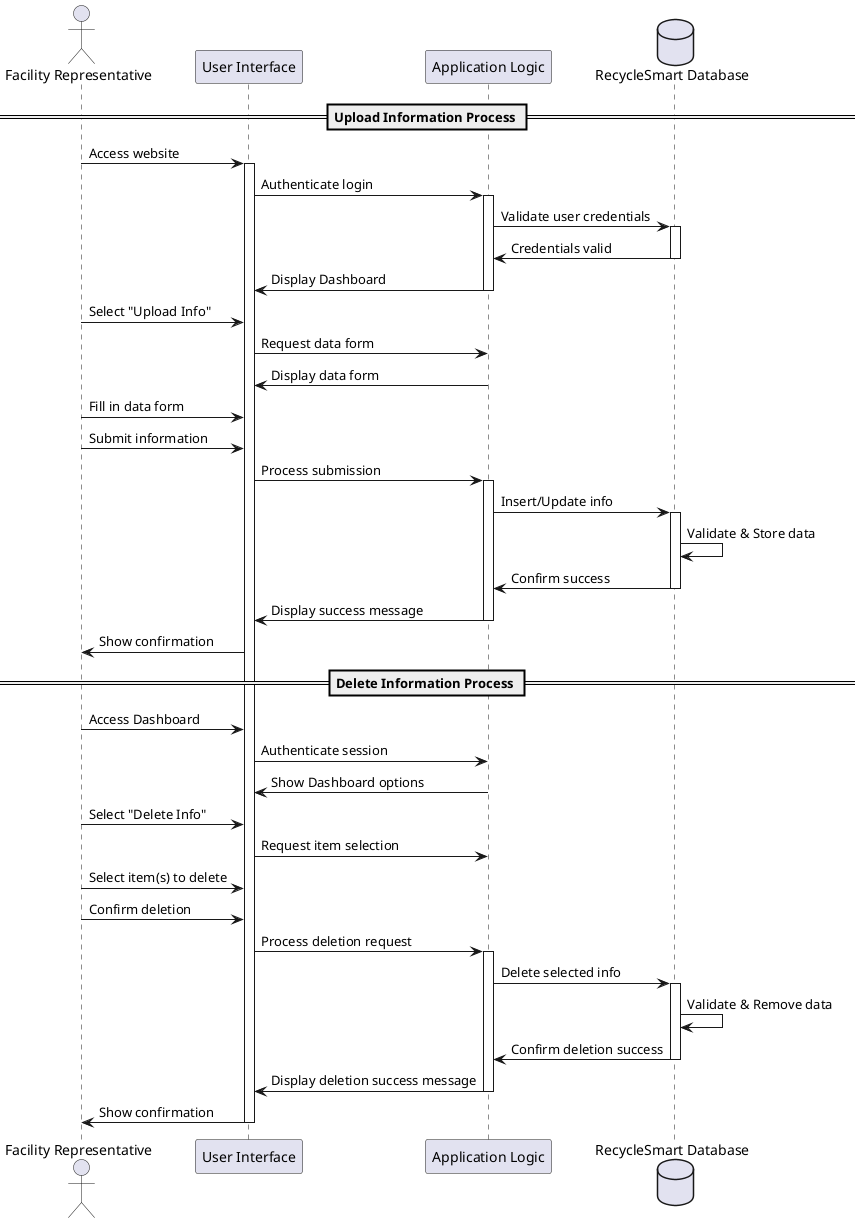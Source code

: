 @startuml
actor FacilityRep as "Facility Representative"
participant UI as "User Interface"
participant AL as "Application Logic"
database DB as "RecycleSmart Database"

== Upload Information Process ==
FacilityRep -> UI : Access website
activate UI

UI -> AL : Authenticate login
activate AL

AL -> DB : Validate user credentials
activate DB

DB -> AL : Credentials valid
deactivate DB

AL -> UI : Display Dashboard
deactivate AL

FacilityRep -> UI : Select "Upload Info"
UI -> AL : Request data form
AL -> UI : Display data form

FacilityRep -> UI : Fill in data form
FacilityRep -> UI : Submit information

UI -> AL : Process submission
activate AL

AL -> DB : Insert/Update info
activate DB

DB -> DB : Validate & Store data
DB -> AL : Confirm success
deactivate DB

AL -> UI : Display success message
deactivate AL
UI -> FacilityRep : Show confirmation

== Delete Information Process ==
FacilityRep -> UI : Access Dashboard
UI -> AL : Authenticate session
AL -> UI : Show Dashboard options

FacilityRep -> UI : Select "Delete Info"
UI -> AL : Request item selection

FacilityRep -> UI : Select item(s) to delete
FacilityRep -> UI : Confirm deletion

UI -> AL : Process deletion request
activate AL

AL -> DB : Delete selected info
activate DB

DB -> DB : Validate & Remove data
DB -> AL : Confirm deletion success
deactivate DB

AL -> UI : Display deletion success message
deactivate AL
UI -> FacilityRep : Show confirmation
deactivate UI

@enduml